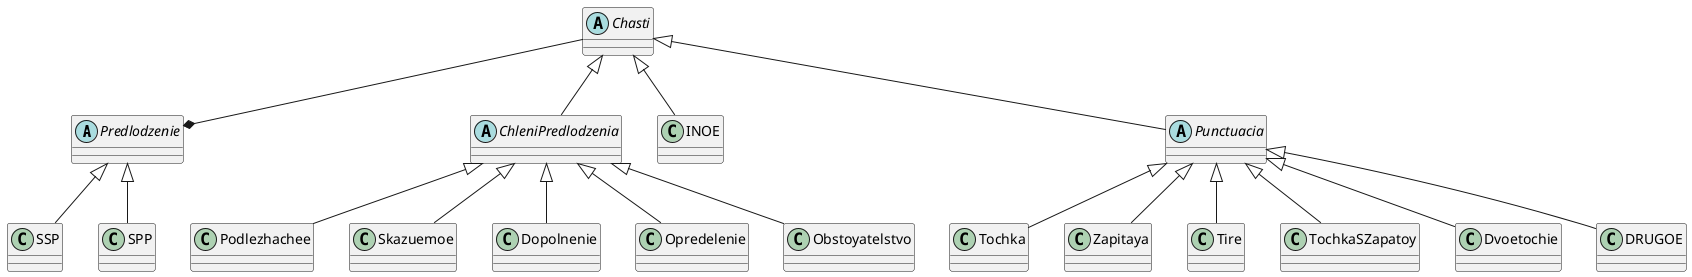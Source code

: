 @startuml

abstract class Predlodzenie


class SSP extends Predlodzenie

class SPP extends Predlodzenie

abstract class Chasti

Chasti--*Predlodzenie

abstract class ChleniPredlodzenia extends Chasti
class INOE extends Chasti
abstract class Punctuacia extends Chasti



class Tochka extends Punctuacia
class Zapitaya extends Punctuacia
class Tire extends Punctuacia
class TochkaSZapatoy extends Punctuacia
class Dvoetochie extends Punctuacia
class DRUGOE extends Punctuacia

class Podlezhachee extends ChleniPredlodzenia
class Skazuemoe extends ChleniPredlodzenia
class Dopolnenie extends ChleniPredlodzenia
class Opredelenie extends ChleniPredlodzenia
class Obstoyatelstvo extends ChleniPredlodzenia



@enduml
